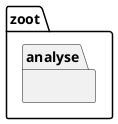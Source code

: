 @startuml "Package analyse"

namespace zoot.analyse {
    ' Includes
    ' Classes
    ' Relations entre les classes
}
@enduml